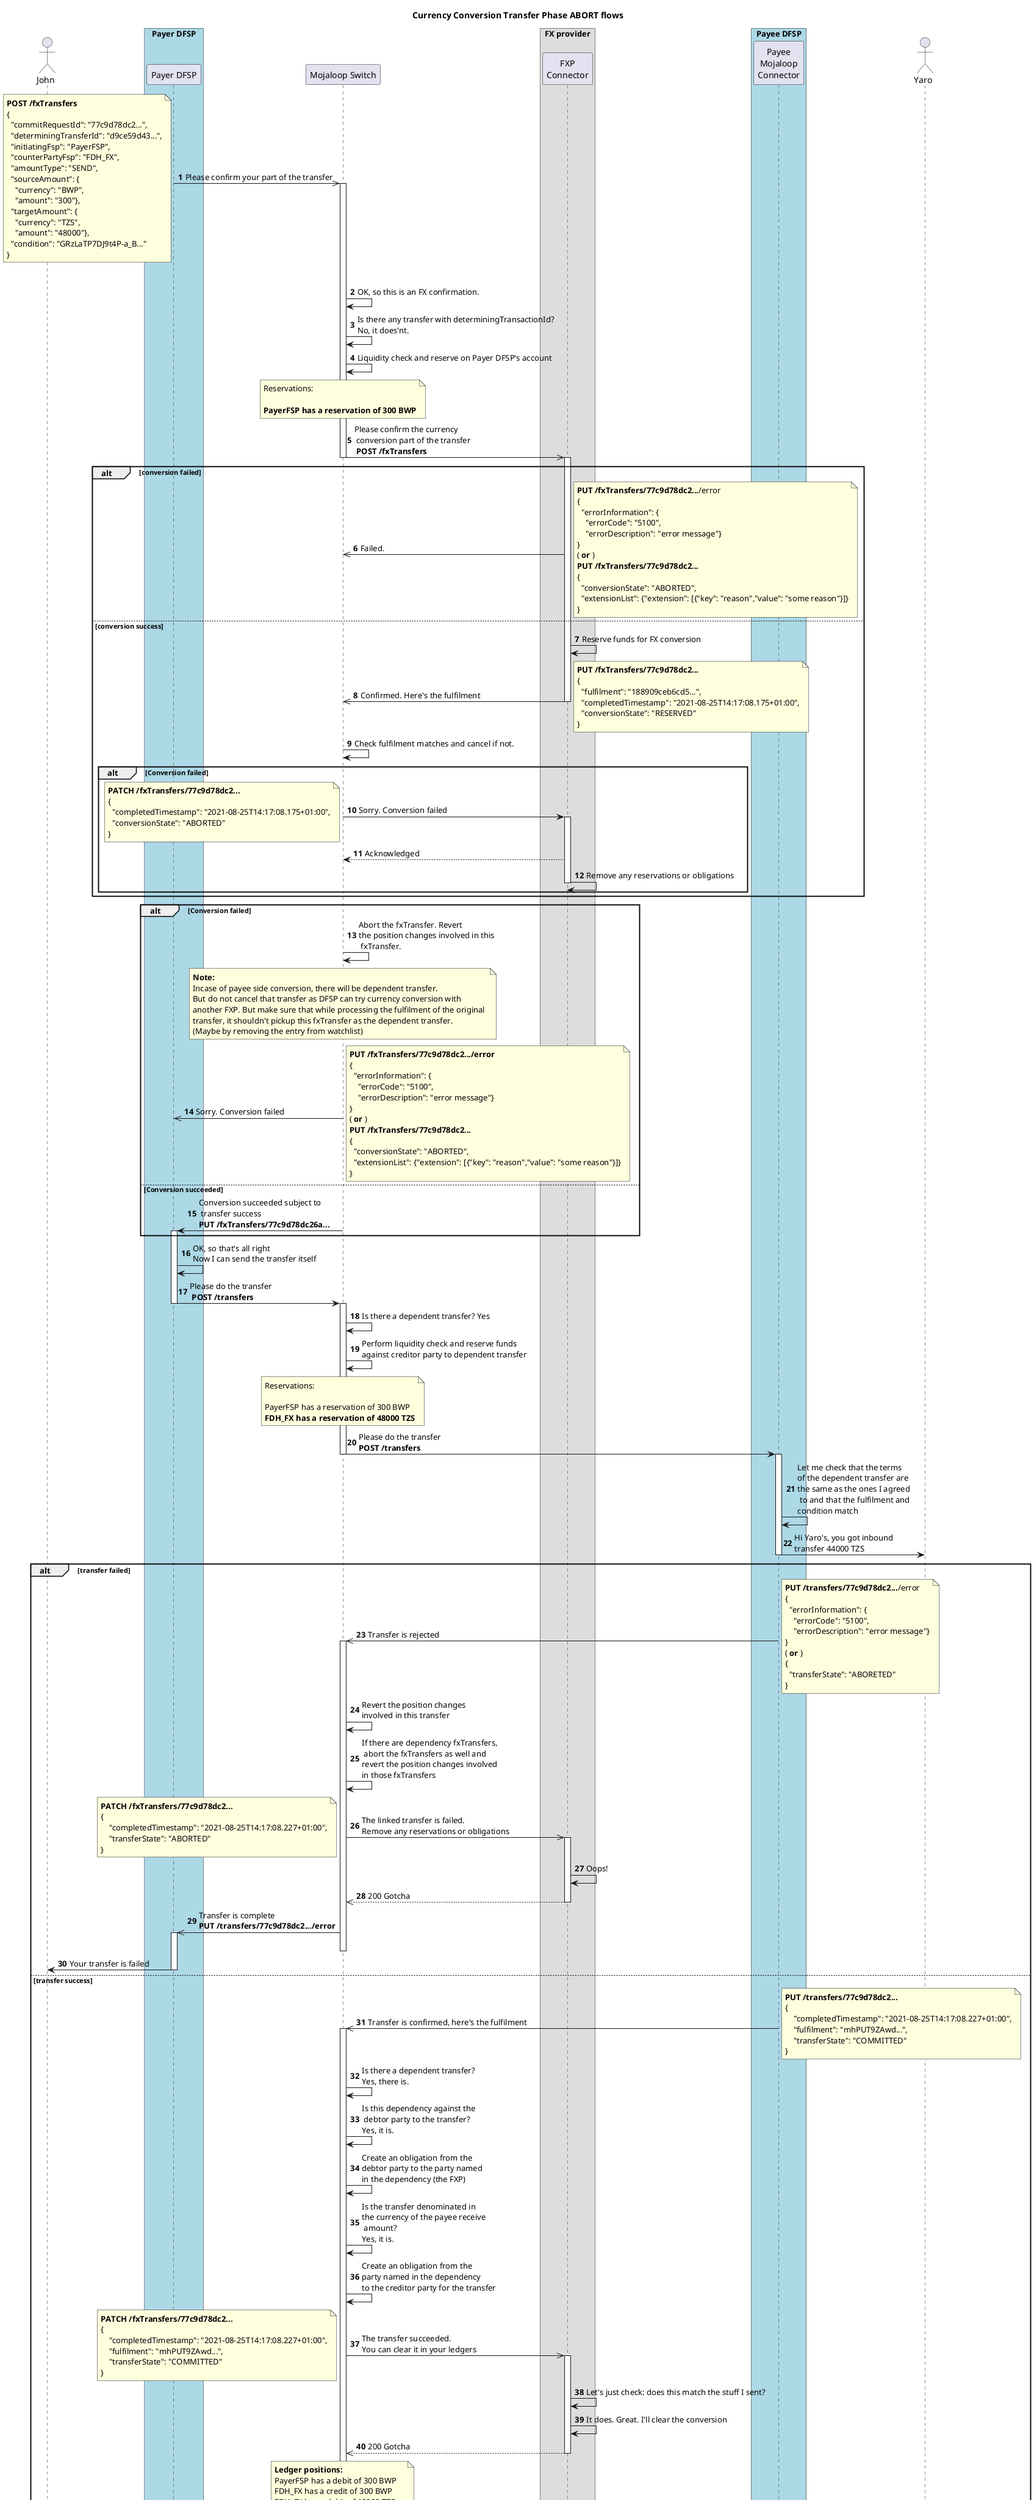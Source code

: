 @startuml Payer_SEND_ABORT_TransferPhase

!$simplified = true
!$hideSwitchDetail = false
!$advancedCoreConnectorFlow = true
!$senderName = "John"
!$senderLastName = ""
!$senderDOB = "1966-06-16"
!$receiverName = "Yaro"
!$receiverFirstName = "Yaro"
!$receiverMiddleName = ""
!$receiverLastName = ""
!$receiverDOB = "1966-06-16"
!$payerCurrency = "BWP"
!$payeeCurrency = "TZS"
!$payerFSPID = "PayerFSP"
!$payeeFSPID = "PayeeFSP"
!$fxpID = "FDH_FX"
!$payerMSISDN = "26787654321"
!$payeeMSISDN = "2551234567890"
!$payeeReceiveAmount = "44000"
!$payerSendAmount = "300"
!$payeeFee = "4000"
!$targetAmount = "48000"
!$fxpChargesSource = "33"
!$fxpChargesTarget = "6000"
!$fxpSourceAmount = "300"
!$fxpTargetAmount = "48000"
!$totalChargesSourceCurrency = "55"
!$totalChargesTargetCurrency = "10000"
!$conversionRequestId = "828cc75f16..."
!$conversionId = "581f68efb..."
!$homeTransactionId = "string"
!$quoteId = "382987a875..."
!$transactionId = "d9ce59d435..."
!$quotePayerExpiration = "2021-08-25T14:17:09.663+01:00"
!$quotePayeeExpiration = "2021-08-25T14:17:09.663+01:00"
!$commitRequestId = "77c9d78dc2..."
!$determiningTransferId = "d9ce59d43..."
!$transferId = "d9ce59d435..."
!$fxCondition = "GRzLaTP7DJ9t4P-a_B..."
!$condition = "HOr22-H3AfTDHrSkP..."


title Currency Conversion Transfer Phase ABORT flows
actor "$senderName" as A1
box "Payer DFSP" #LightBlue  
  participant "Payer DFSP" as D1
end box

participant "Mojaloop Switch" as S1

'box "Discovery Service" #LightYellow
'  participant "ALS Oracle" as ALS
'end box

box "FX provider"  
  participant "FXP\nConnector" as FXP
end box

box "Payee DFSP" #LightBlue   
  participant "Payee\nMojaloop\nConnector" as D2
end box

actor "$receiverName" as A2
autonumber

D1->>S1:Please confirm your part of the transfer
note left
**POST /fxTransfers**
{
  "commitRequestId": "$commitRequestId",
  "determiningTransferId": "$determiningTransferId",
  "initiatingFsp": "$payerFSPID",
  "counterPartyFsp": "$fxpID",
  "amountType": "SEND",
  "sourceAmount": {
    "currency": "$payerCurrency",
    "amount": "$fxpSourceAmount"},
  "targetAmount": {
    "currency": "$payeeCurrency",
    "amount": "$fxpTargetAmount"},
  "condition": "$fxCondition"
}
end note
activate S1
!if ($simplified != true)
S1-->>D1:202 I'll get back to you
!endif
deactivate D2
!if ($hideSwitchDetail != true)
S1->S1:OK, so this is an FX confirmation.
S1->S1: Is there any transfer with determiningTransactionId?\nNo, it does'nt.
!endif
S1->S1: Liquidity check and reserve on Payer DFSP's account
!if ($hideSwitchDetail != true)
note over S1
Reservations:

**$payerFSPID has a reservation of $fxpSourceAmount $payerCurrency**
end note
!endif
S1->>FXP:Please confirm the currency\n conversion part of the transfer\n **POST /fxTransfers**
deactivate S1
activate FXP
!if ($simplified != true)
FXP-->>S1:202 I'll get back to you
!endif
alt conversion failed
  FXP->>S1:Failed.
  note right
  **PUT /fxTransfers/$commitRequestId**/error
  {
    "errorInformation": {
      "errorCode": "5100",
      "errorDescription": "error message"}
  }
  ( **or** )
  **PUT /fxTransfers/$commitRequestId**
  {
    "conversionState": "ABORTED",
    "extensionList": {"extension": [{"key": "reason","value": "some reason"}]}
  }
  end note
else conversion success
  FXP->FXP:Reserve funds for FX conversion
  FXP->>S1:Confirmed. Here's the fulfilment
  note right
  **PUT /fxTransfers/$commitRequestId**
  {
    "fulfilment": "188909ceb6cd5...",
    "completedTimestamp": "2021-08-25T14:17:08.175+01:00",
    "conversionState": "RESERVED"
  }
  end note
  deactivate FXP
  S1->S1:Check fulfilment matches and cancel if not.
  alt Conversion failed
      S1->FXP:Sorry. Conversion failed
      note left
      **PATCH /fxTransfers/$commitRequestId**
      {
        "completedTimestamp": "2021-08-25T14:17:08.175+01:00",
        "conversionState": "ABORTED"
      }
      end note
      activate FXP
      FXP-->S1:Acknowledged
      FXP->FXP:Remove any reservations or obligations
      deactivate FXP
  end
end
!if ($simplified != true)
S1-->>FXP:200 Gotcha
!endif
deactivate FXP

alt Conversion failed
  S1->S1: Abort the fxTransfer. Revert \nthe position changes involved in this\n fxTransfer.
  note over S1
   **Note:**
   Incase of payee side conversion, there will be dependent transfer. 
   But do not cancel that transfer as DFSP can try currency conversion with 
   another FXP. But make sure that while processing the fulfilment of the original 
   transfer, it shouldn't pickup this fxTransfer as the dependent transfer. 
   (Maybe by removing the entry from watchlist)
  end note 
  S1->>D1:Sorry. Conversion failed
  note right
  **PUT /fxTransfers/$commitRequestId/error**
  {
    "errorInformation": {
      "errorCode": "5100",
      "errorDescription": "error message"}
  }
  ( **or** )
  **PUT /fxTransfers/$commitRequestId**
  {
    "conversionState": "ABORTED",
    "extensionList": {"extension": [{"key": "reason","value": "some reason"}]}
  }
  end note
else Conversion succeeded
    S1->D1:Conversion succeeded subject to\n transfer success\n**PUT /fxTransfers/77c9d78dc26a...**
   activate D1
end

!if ($simplified != true)
D1-->S1:200 Gotcha
!endif
D1->D1:OK, so that's all right\nNow I can send the transfer itself

D1->S1:Please do the transfer\n **POST /transfers**
deactivate D1
!if ($simplified != true)
note over D1
**POST /transfers**
{
  "transferId": "$transferId",
  "payeeFsp": "$payeeFSPID",
  "payerFsp": "$payerFSPID",
  "amount": {
   "currency": "$payeeCurrency",
   "amount": "$targetAmount"},
  "ilpPacket": "<Encoded transaction object>",
  "condition": "$condition",
  "expiration": "2016-05-24T08:38:08.699-04:00"
}
end note
!endif
activate S1
!if ($simplified != true)
S1-->D1:202 I'll get back to you
!endif
deactivate D1
!if ($hideSwitchDetail != true)
S1->S1:Is there a dependent transfer? Yes
!endif
S1->S1:Perform liquidity check and reserve funds\nagainst creditor party to dependent transfer
note over S1
Reservations:

$payerFSPID has a reservation of $fxpSourceAmount $payerCurrency
**$fxpID has a reservation of $targetAmount $payeeCurrency**
end note

S1->D2:Please do the transfer\n**POST /transfers**
deactivate S1
activate D2
!if ($simplified != true)
D2-->S1:202 I'll get back to you
!endif
D2->D2:Let me check that the terms \nof the dependent transfer are \nthe same as the ones I agreed\n to and that the fulfilment and \ncondition match

D2->A2: Hi $receiverName's, you got inbound \ntransfer $payeeReceiveAmount $payeeCurrency
deactivate D2

alt transfer failed
  D2->>S1:Transfer is rejected
  note right
  **PUT /transfers/$commitRequestId**/error
  {
    "errorInformation": {
      "errorCode": "5100",
      "errorDescription": "error message"}
  }
  ( **or** )
  {
    "transferState": "ABORETED"
  }
  end note

  activate S1
  !if ($simplified != true)
  S1-->>D2:200 Gotcha
  !endif
  
  S1->S1: Revert the position changes \ninvolved in this transfer
  S1->S1: If there are dependency fxTransfers,\n abort the fxTransfers as well and \nrevert the position changes involved \nin those fxTransfers

  S1->>FXP: The linked transfer is failed.\nRemove any reservations or obligations
  note left
  **PATCH /fxTransfers/$commitRequestId**
  {
      "completedTimestamp": "2021-08-25T14:17:08.227+01:00",
      "transferState": "ABORTED"
  }
  end note
  activate FXP
  FXP->FXP: Oops!
  FXP-->>S1:200 Gotcha
  deactivate FXP
  S1->>D1:Transfer is complete\n**PUT /transfers/$commitRequestId/error**
  activate D1
  !if ($simplified != true)
  D1-->S1:200 Gotcha
  !endif
  deactivate S1
  D1->A1:Your transfer is failed
  deactivate D1
else transfer success
  D2->>S1:Transfer is confirmed, here's the fulfilment
  note right
  **PUT /transfers/$commitRequestId**
  {
      "completedTimestamp": "2021-08-25T14:17:08.227+01:00",
      "fulfilment": "mhPUT9ZAwd...",
      "transferState": "COMMITTED"
  }
  end note
  activate S1
  !if ($simplified != true)
  S1-->>D2:200 Gotcha
  !endif
  
  !if ($hideSwitchDetail != true)
  S1->S1:Is there a dependent transfer?\nYes, there is.
  S1->S1:Is this dependency against the\n debtor party to the transfer?\nYes, it is.
  S1->S1:Create an obligation from the \ndebtor party to the party named \nin the dependency (the FXP)
  S1->S1:Is the transfer denominated in \nthe currency of the payee receive\n amount?\nYes, it is.
  S1->S1:Create an obligation from the \nparty named in the dependency\nto the creditor party for the transfer
  !else
  S1->S1:Create obligations from the payer to the FXP and from FXP to the payee
  !endif
  S1->>FXP:The transfer succeeded.\nYou can clear it in your ledgers
  note left
  **PATCH /fxTransfers/$commitRequestId**
  {
      "completedTimestamp": "2021-08-25T14:17:08.227+01:00",
      "fulfilment": "mhPUT9ZAwd...",
      "transferState": "COMMITTED"
  }
  end note
  activate FXP
  FXP->FXP:Let's just check: does this match the stuff I sent?
  FXP->FXP:It does. Great. I'll clear the conversion
  FXP-->>S1:200 Gotcha
  deactivate FXP
  note over S1
      **Ledger positions:**
      $payerFSPID has a debit of $fxpSourceAmount $payerCurrency
      $fxpID has a credit of $fxpSourceAmount $payerCurrency
      $fxpID has a debit of $fxpTargetAmount $payeeCurrency
      $payeeFSPID has a credit of $targetAmount $payeeCurrency
  end note
  S1->>D1:Transfer is complete\n**PUT /transfers/$commitRequestId**
  activate D1
  !if ($simplified != true)
  D1-->S1:200 Gotcha
  !endif
  deactivate S1

  D1->A1:Your transfer is successful
  deactivate D1
end

@enduml